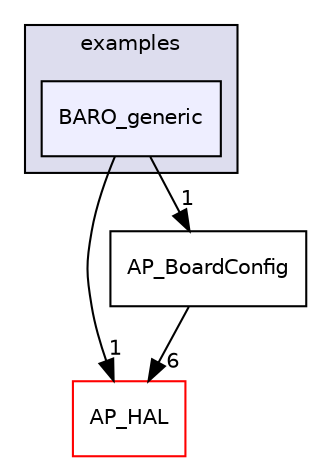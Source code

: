 digraph "libraries/AP_Baro/examples/BARO_generic" {
  compound=true
  node [ fontsize="10", fontname="Helvetica"];
  edge [ labelfontsize="10", labelfontname="Helvetica"];
  subgraph clusterdir_e9345034112a6a53f04f8d6fd0bea8ab {
    graph [ bgcolor="#ddddee", pencolor="black", label="examples" fontname="Helvetica", fontsize="10", URL="dir_e9345034112a6a53f04f8d6fd0bea8ab.html"]
  dir_ad669d66ded219631295278c33df428f [shape=box, label="BARO_generic", style="filled", fillcolor="#eeeeff", pencolor="black", URL="dir_ad669d66ded219631295278c33df428f.html"];
  }
  dir_1cbc10423b2512b31103883361e0123b [shape=box label="AP_HAL" fillcolor="white" style="filled" color="red" URL="dir_1cbc10423b2512b31103883361e0123b.html"];
  dir_30f1dfa80a719733e6e74d74b0ee38c1 [shape=box label="AP_BoardConfig" URL="dir_30f1dfa80a719733e6e74d74b0ee38c1.html"];
  dir_30f1dfa80a719733e6e74d74b0ee38c1->dir_1cbc10423b2512b31103883361e0123b [headlabel="6", labeldistance=1.5 headhref="dir_000032_000057.html"];
  dir_ad669d66ded219631295278c33df428f->dir_1cbc10423b2512b31103883361e0123b [headlabel="1", labeldistance=1.5 headhref="dir_000025_000057.html"];
  dir_ad669d66ded219631295278c33df428f->dir_30f1dfa80a719733e6e74d74b0ee38c1 [headlabel="1", labeldistance=1.5 headhref="dir_000025_000032.html"];
}
